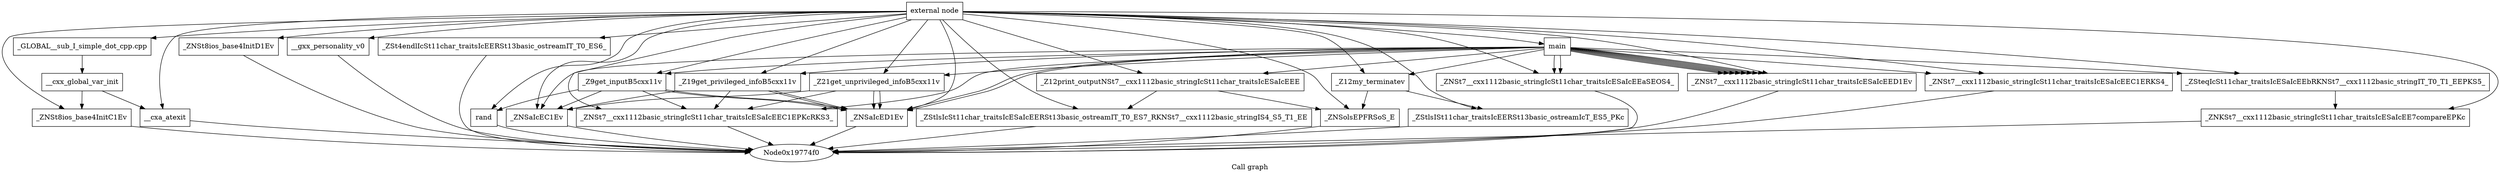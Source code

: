 digraph "Call graph" {
	label="Call graph";

	Node0x1974130 [shape=record,label="{external node}"];
	Node0x1974130 -> Node0x194e930;
	Node0x1974130 -> Node0x194ea70;
	Node0x1974130 -> Node0x194e9d0;
	Node0x1974130 -> Node0x194eb10;
	Node0x1974130 -> Node0x194eb80;
	Node0x1974130 -> Node0x194ec20;
	Node0x1974130 -> Node0x194ebb0;
	Node0x1974130 -> Node0x194edd0;
	Node0x1974130 -> Node0x194ecd0;
	Node0x1974130 -> Node0x194eea0;
	Node0x1974130 -> Node0x194eed0;
	Node0x1974130 -> Node0x194ef40;
	Node0x1974130 -> Node0x194eff0;
	Node0x1974130 -> Node0x194f090;
	Node0x1974130 -> Node0x194f130;
	Node0x1974130 -> Node0x194f1d0;
	Node0x1974130 -> Node0x194f240;
	Node0x1974130 -> Node0x194f740;
	Node0x1974130 -> Node0x194f770;
	Node0x1974130 -> Node0x194f900;
	Node0x1974130 -> Node0x194f970;
	Node0x1974130 -> Node0x194f9e0;
	Node0x1974130 -> Node0x194fe60;
	Node0x1974130 -> Node0x194ffc0;
	Node0x194ebb0 [shape=record,label="{_ZNSt7__cxx1112basic_stringIcSt11char_traitsIcESaIcEEC1EPKcRKS3_}"];
	Node0x194ebb0 -> Node0x19774f0;
	Node0x194e8c0 [shape=record,label="{__cxx_global_var_init}"];
	Node0x194e8c0 -> Node0x194e930;
	Node0x194e8c0 -> Node0x194e9d0;
	Node0x194e930 [shape=record,label="{_ZNSt8ios_base4InitC1Ev}"];
	Node0x194e930 -> Node0x19774f0;
	Node0x194ea70 [shape=record,label="{_ZNSt8ios_base4InitD1Ev}"];
	Node0x194ea70 -> Node0x19774f0;
	Node0x194e9d0 [shape=record,label="{__cxa_atexit}"];
	Node0x194e9d0 -> Node0x19774f0;
	Node0x194eb10 [shape=record,label="{_Z9get_inputB5cxx11v}"];
	Node0x194eb10 -> Node0x194eb80;
	Node0x194eb10 -> Node0x194ec20;
	Node0x194eb10 -> Node0x194ebb0;
	Node0x194eb10 -> Node0x194ecd0;
	Node0x194eb10 -> Node0x194ecd0;
	Node0x194eb80 [shape=record,label="{rand}"];
	Node0x194eb80 -> Node0x19774f0;
	Node0x194ec20 [shape=record,label="{_ZNSaIcEC1Ev}"];
	Node0x194ec20 -> Node0x19774f0;
	Node0x194edd0 [shape=record,label="{__gxx_personality_v0}"];
	Node0x194edd0 -> Node0x19774f0;
	Node0x194ecd0 [shape=record,label="{_ZNSaIcED1Ev}"];
	Node0x194ecd0 -> Node0x19774f0;
	Node0x194eea0 [shape=record,label="{_Z19get_privileged_infoB5cxx11v}"];
	Node0x194eea0 -> Node0x194ec20;
	Node0x194eea0 -> Node0x194ebb0;
	Node0x194eea0 -> Node0x194ecd0;
	Node0x194eea0 -> Node0x194ecd0;
	Node0x194eed0 [shape=record,label="{_Z21get_unprivileged_infoB5cxx11v}"];
	Node0x194eed0 -> Node0x194ec20;
	Node0x194eed0 -> Node0x194ebb0;
	Node0x194eed0 -> Node0x194ecd0;
	Node0x194eed0 -> Node0x194ecd0;
	Node0x194ef40 [shape=record,label="{_Z12print_outputNSt7__cxx1112basic_stringIcSt11char_traitsIcESaIcEEE}"];
	Node0x194ef40 -> Node0x194eff0;
	Node0x194ef40 -> Node0x194f090;
	Node0x194eff0 [shape=record,label="{_ZStlsIcSt11char_traitsIcESaIcEERSt13basic_ostreamIT_T0_ES7_RKNSt7__cxx1112basic_stringIS4_S5_T1_EE}"];
	Node0x194eff0 -> Node0x19774f0;
	Node0x194f090 [shape=record,label="{_ZNSolsEPFRSoS_E}"];
	Node0x194f090 -> Node0x19774f0;
	Node0x194f130 [shape=record,label="{_ZSt4endlIcSt11char_traitsIcEERSt13basic_ostreamIT_T0_ES6_}"];
	Node0x194f130 -> Node0x19774f0;
	Node0x194f1d0 [shape=record,label="{_Z12my_terminatev}"];
	Node0x194f1d0 -> Node0x194f240;
	Node0x194f1d0 -> Node0x194f090;
	Node0x194f240 [shape=record,label="{_ZStlsISt11char_traitsIcEERSt13basic_ostreamIcT_ES5_PKc}"];
	Node0x194f240 -> Node0x19774f0;
	Node0x194f740 [shape=record,label="{main}"];
	Node0x194f740 -> Node0x194eb10;
	Node0x194f740 -> Node0x194ec20;
	Node0x194f740 -> Node0x194ebb0;
	Node0x194f740 -> Node0x194ecd0;
	Node0x194f740 -> Node0x194f770;
	Node0x194f740 -> Node0x194eea0;
	Node0x194f740 -> Node0x194f900;
	Node0x194f740 -> Node0x194f970;
	Node0x194f740 -> Node0x194ecd0;
	Node0x194f740 -> Node0x194eed0;
	Node0x194f740 -> Node0x194f900;
	Node0x194f740 -> Node0x194f970;
	Node0x194f740 -> Node0x194f9e0;
	Node0x194f740 -> Node0x194ef40;
	Node0x194f740 -> Node0x194f970;
	Node0x194f740 -> Node0x194f1d0;
	Node0x194f740 -> Node0x194f970;
	Node0x194f740 -> Node0x194f970;
	Node0x194f740 -> Node0x194f970;
	Node0x194f740 -> Node0x194f970;
	Node0x194f740 -> Node0x194f970;
	Node0x194f770 [shape=record,label="{_ZSteqIcSt11char_traitsIcESaIcEEbRKNSt7__cxx1112basic_stringIT_T0_T1_EEPKS5_}"];
	Node0x194f770 -> Node0x194fe60;
	Node0x194f900 [shape=record,label="{_ZNSt7__cxx1112basic_stringIcSt11char_traitsIcESaIcEEaSEOS4_}"];
	Node0x194f900 -> Node0x19774f0;
	Node0x194f970 [shape=record,label="{_ZNSt7__cxx1112basic_stringIcSt11char_traitsIcESaIcEED1Ev}"];
	Node0x194f970 -> Node0x19774f0;
	Node0x194f9e0 [shape=record,label="{_ZNSt7__cxx1112basic_stringIcSt11char_traitsIcESaIcEEC1ERKS4_}"];
	Node0x194f9e0 -> Node0x19774f0;
	Node0x194fe60 [shape=record,label="{_ZNKSt7__cxx1112basic_stringIcSt11char_traitsIcESaIcEE7compareEPKc}"];
	Node0x194fe60 -> Node0x19774f0;
	Node0x194ffc0 [shape=record,label="{_GLOBAL__sub_I_simple_dot_cpp.cpp}"];
	Node0x194ffc0 -> Node0x194e8c0;
}
